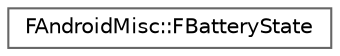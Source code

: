 digraph "Graphical Class Hierarchy"
{
 // INTERACTIVE_SVG=YES
 // LATEX_PDF_SIZE
  bgcolor="transparent";
  edge [fontname=Helvetica,fontsize=10,labelfontname=Helvetica,labelfontsize=10];
  node [fontname=Helvetica,fontsize=10,shape=box,height=0.2,width=0.4];
  rankdir="LR";
  Node0 [id="Node000000",label="FAndroidMisc::FBatteryState",height=0.2,width=0.4,color="grey40", fillcolor="white", style="filled",URL="$d6/d2b/structFAndroidMisc_1_1FBatteryState.html",tooltip=" "];
}
